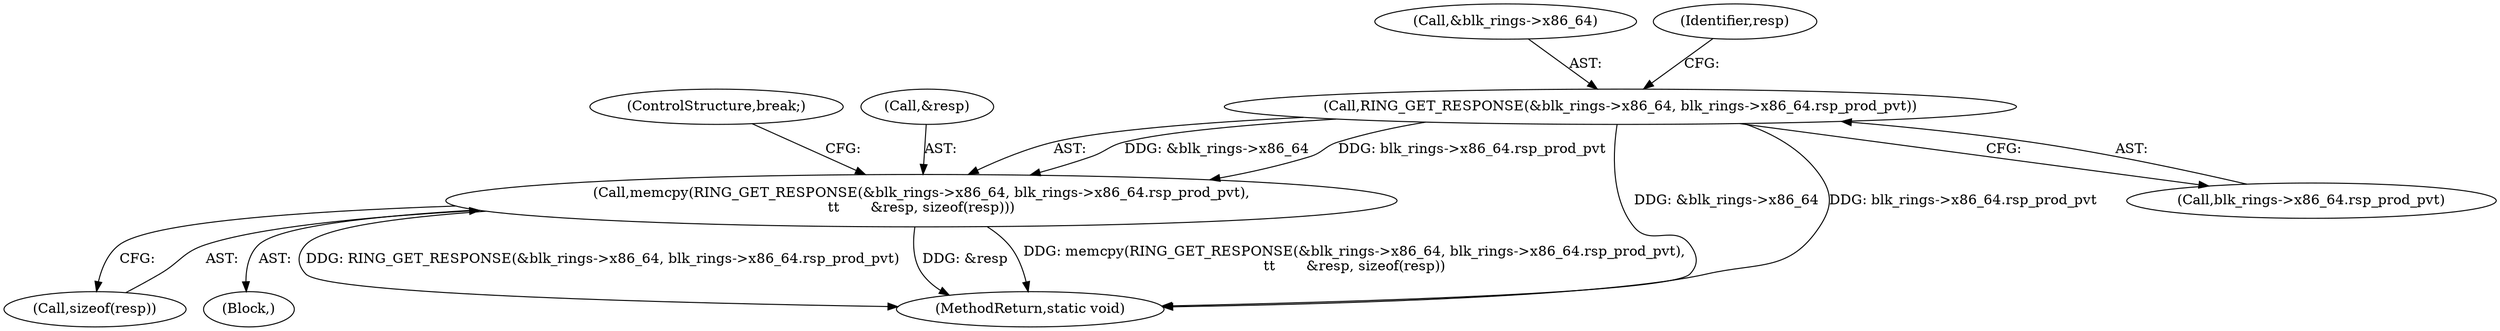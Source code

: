 digraph "1_linux_089bc0143f489bd3a4578bdff5f4ca68fb26f341@API" {
"1000180" [label="(Call,memcpy(RING_GET_RESPONSE(&blk_rings->x86_64, blk_rings->x86_64.rsp_prod_pvt),\n\t\t       &resp, sizeof(resp)))"];
"1000181" [label="(Call,RING_GET_RESPONSE(&blk_rings->x86_64, blk_rings->x86_64.rsp_prod_pvt))"];
"1000193" [label="(Call,sizeof(resp))"];
"1000182" [label="(Call,&blk_rings->x86_64)"];
"1000195" [label="(ControlStructure,break;)"];
"1000180" [label="(Call,memcpy(RING_GET_RESPONSE(&blk_rings->x86_64, blk_rings->x86_64.rsp_prod_pvt),\n\t\t       &resp, sizeof(resp)))"];
"1000191" [label="(Call,&resp)"];
"1000181" [label="(Call,RING_GET_RESPONSE(&blk_rings->x86_64, blk_rings->x86_64.rsp_prod_pvt))"];
"1000186" [label="(Call,blk_rings->x86_64.rsp_prod_pvt)"];
"1000144" [label="(Block,)"];
"1000192" [label="(Identifier,resp)"];
"1000222" [label="(MethodReturn,static void)"];
"1000180" -> "1000144"  [label="AST: "];
"1000180" -> "1000193"  [label="CFG: "];
"1000181" -> "1000180"  [label="AST: "];
"1000191" -> "1000180"  [label="AST: "];
"1000193" -> "1000180"  [label="AST: "];
"1000195" -> "1000180"  [label="CFG: "];
"1000180" -> "1000222"  [label="DDG: RING_GET_RESPONSE(&blk_rings->x86_64, blk_rings->x86_64.rsp_prod_pvt)"];
"1000180" -> "1000222"  [label="DDG: &resp"];
"1000180" -> "1000222"  [label="DDG: memcpy(RING_GET_RESPONSE(&blk_rings->x86_64, blk_rings->x86_64.rsp_prod_pvt),\n\t\t       &resp, sizeof(resp))"];
"1000181" -> "1000180"  [label="DDG: &blk_rings->x86_64"];
"1000181" -> "1000180"  [label="DDG: blk_rings->x86_64.rsp_prod_pvt"];
"1000181" -> "1000186"  [label="CFG: "];
"1000182" -> "1000181"  [label="AST: "];
"1000186" -> "1000181"  [label="AST: "];
"1000192" -> "1000181"  [label="CFG: "];
"1000181" -> "1000222"  [label="DDG: &blk_rings->x86_64"];
"1000181" -> "1000222"  [label="DDG: blk_rings->x86_64.rsp_prod_pvt"];
}
